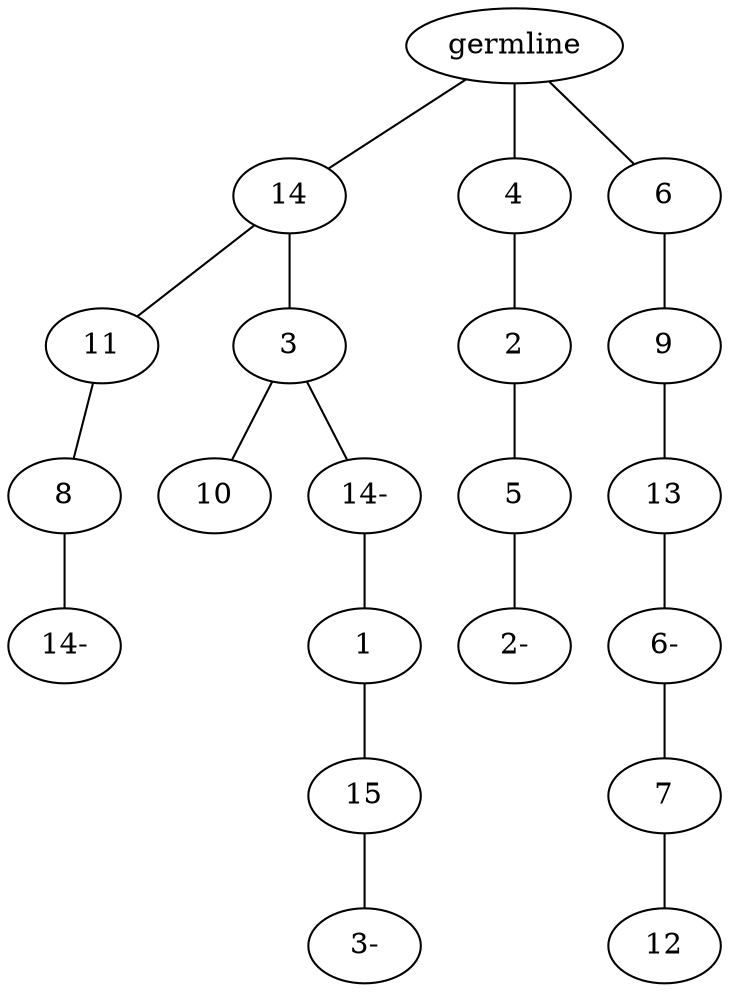 graph tree {
    "140464642875840" [label="germline"];
    "140464642579952" [label="14"];
    "140464642579472" [label="11"];
    "140464642578224" [label="8"];
    "140464642609408" [label="14-"];
    "140464642577792" [label="3"];
    "140464642973120" [label="10"];
    "140464642610128" [label="14-"];
    "140464642611328" [label="1"];
    "140464642612048" [label="15"];
    "140464642609504" [label="3-"];
    "140464642577168" [label="4"];
    "140464642611520" [label="2"];
    "140464642609936" [label="5"];
    "140464642609840" [label="2-"];
    "140464642577600" [label="6"];
    "140464642611280" [label="9"];
    "140464642610608" [label="13"];
    "140464642611760" [label="6-"];
    "140464642612336" [label="7"];
    "140464642579808" [label="12"];
    "140464642875840" -- "140464642579952";
    "140464642875840" -- "140464642577168";
    "140464642875840" -- "140464642577600";
    "140464642579952" -- "140464642579472";
    "140464642579952" -- "140464642577792";
    "140464642579472" -- "140464642578224";
    "140464642578224" -- "140464642609408";
    "140464642577792" -- "140464642973120";
    "140464642577792" -- "140464642610128";
    "140464642610128" -- "140464642611328";
    "140464642611328" -- "140464642612048";
    "140464642612048" -- "140464642609504";
    "140464642577168" -- "140464642611520";
    "140464642611520" -- "140464642609936";
    "140464642609936" -- "140464642609840";
    "140464642577600" -- "140464642611280";
    "140464642611280" -- "140464642610608";
    "140464642610608" -- "140464642611760";
    "140464642611760" -- "140464642612336";
    "140464642612336" -- "140464642579808";
}
